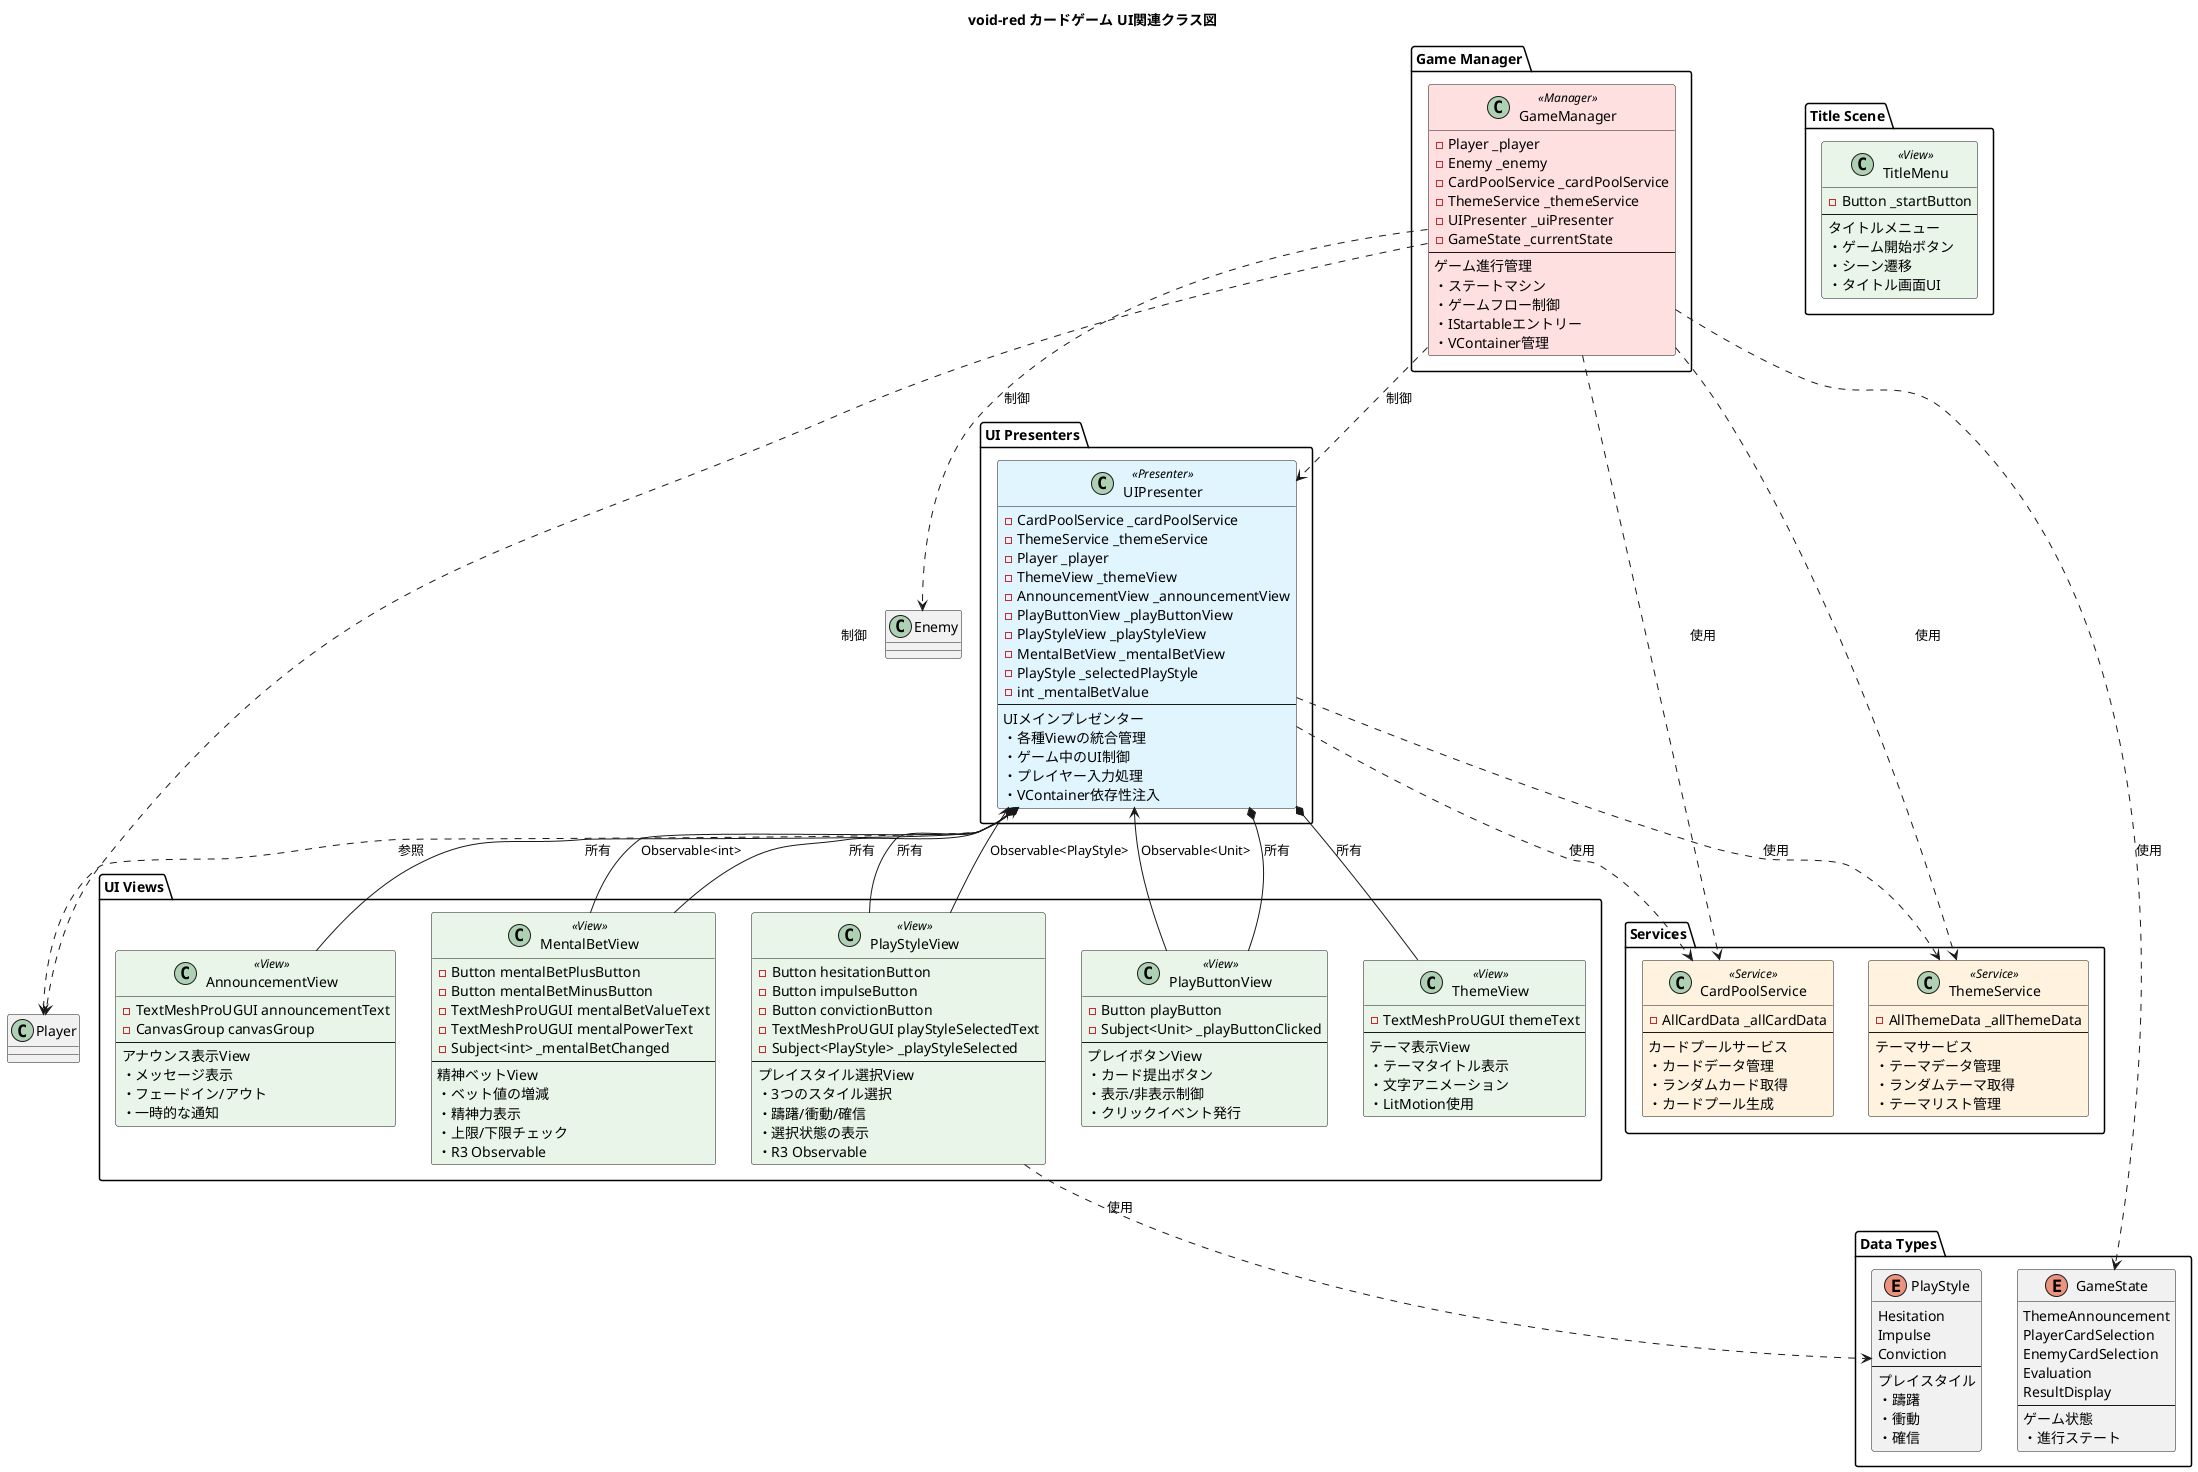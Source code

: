 @startuml void-red UI Class Diagram

title void-red カードゲーム UI関連クラス図

skinparam class {
    BackgroundColor<<Presenter>> #E1F5FE
    BackgroundColor<<View>> #E8F5E8
    BackgroundColor<<Service>> #FFF3E0
    BackgroundColor<<Manager>> #FFE0E0
}

package "UI Presenters" {
    class UIPresenter <<Presenter>> {
        - CardPoolService _cardPoolService
        - ThemeService _themeService
        - Player _player
        - ThemeView _themeView
        - AnnouncementView _announcementView
        - PlayButtonView _playButtonView
        - PlayStyleView _playStyleView
        - MentalBetView _mentalBetView
        - PlayStyle _selectedPlayStyle
        - int _mentalBetValue
        --
        UIメインプレゼンター
        ・各種Viewの統合管理
        ・ゲーム中のUI制御
        ・プレイヤー入力処理
        ・VContainer依存性注入
    }
}

package "UI Views" {
    class ThemeView <<View>> {
        - TextMeshProUGUI themeText
        --
        テーマ表示View
        ・テーマタイトル表示
        ・文字アニメーション
        ・LitMotion使用
    }

    class AnnouncementView <<View>> {
        - TextMeshProUGUI announcementText
        - CanvasGroup canvasGroup
        --
        アナウンス表示View
        ・メッセージ表示
        ・フェードイン/アウト
        ・一時的な通知
    }

    class PlayButtonView <<View>> {
        - Button playButton
        - Subject<Unit> _playButtonClicked
        --
        プレイボタンView
        ・カード提出ボタン
        ・表示/非表示制御
        ・クリックイベント発行
    }

    class PlayStyleView <<View>> {
        - Button hesitationButton
        - Button impulseButton
        - Button convictionButton
        - TextMeshProUGUI playStyleSelectedText
        - Subject<PlayStyle> _playStyleSelected
        --
        プレイスタイル選択View
        ・3つのスタイル選択
        ・躊躇/衝動/確信
        ・選択状態の表示
        ・R3 Observable
    }

    class MentalBetView <<View>> {
        - Button mentalBetPlusButton
        - Button mentalBetMinusButton
        - TextMeshProUGUI mentalBetValueText
        - TextMeshProUGUI mentalPowerText
        - Subject<int> _mentalBetChanged
        --
        精神ベットView
        ・ベット値の増減
        ・精神力表示
        ・上限/下限チェック
        ・R3 Observable
    }
}

package "Title Scene" {
    class TitleMenu <<View>> {
        - Button _startButton
        --
        タイトルメニュー
        ・ゲーム開始ボタン
        ・シーン遷移
        ・タイトル画面UI
    }
}

package "Services" {
    class CardPoolService <<Service>> {
        - AllCardData _allCardData
        --
        カードプールサービス
        ・カードデータ管理
        ・ランダムカード取得
        ・カードプール生成
    }

    class ThemeService <<Service>> {
        - AllThemeData _allThemeData
        --
        テーマサービス
        ・テーマデータ管理
        ・ランダムテーマ取得
        ・テーマリスト管理
    }
}

package "Game Manager" {
    class GameManager <<Manager>> {
        - Player _player
        - Enemy _enemy
        - CardPoolService _cardPoolService
        - ThemeService _themeService
        - UIPresenter _uiPresenter
        - GameState _currentState
        --
        ゲーム進行管理
        ・ステートマシン
        ・ゲームフロー制御
        ・IStartableエントリー
        ・VContainer管理
    }
}

package "Data Types" {
    enum PlayStyle {
        Hesitation
        Impulse
        Conviction
        --
        プレイスタイル
        ・躊躇
        ・衝動
        ・確信
    }

    enum GameState {
        ThemeAnnouncement
        PlayerCardSelection
        EnemyCardSelection
        Evaluation
        ResultDisplay
        --
        ゲーム状態
        ・進行ステート
    }
}

' 関係
UIPresenter *-- ThemeView : 所有
UIPresenter *-- AnnouncementView : 所有
UIPresenter *-- PlayButtonView : 所有
UIPresenter *-- PlayStyleView : 所有
UIPresenter *-- MentalBetView : 所有

UIPresenter ..> CardPoolService : 使用
UIPresenter ..> ThemeService : 使用
UIPresenter ..> Player : 参照

GameManager ..> UIPresenter : 制御
GameManager ..> CardPoolService : 使用
GameManager ..> ThemeService : 使用
GameManager ..> Player : 制御
GameManager ..> Enemy : 制御

PlayStyleView ..> PlayStyle : 使用
GameManager ..> GameState : 使用

' Observable関係
PlayButtonView --> UIPresenter : Observable<Unit>
PlayStyleView --> UIPresenter : Observable<PlayStyle>
MentalBetView --> UIPresenter : Observable<int>

@enduml